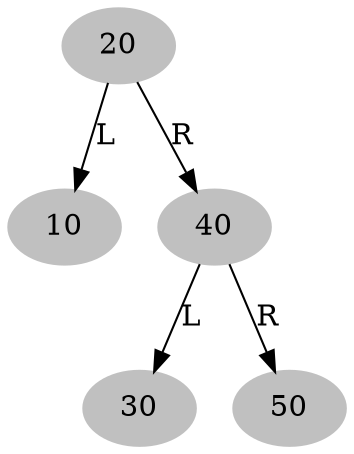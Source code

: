 digraph RBTree {
"20" -> {"10"} [label="L"]
"20" -> {"40"} [label="R"]
"40" -> {"30"} [label="L"]
"40" -> {"50"} [label="R"]
"20" [color=grey] [style=filled] 
"10" [color=grey] [style=filled] 
"40" [color=grey] [style=filled] 
"30" [color=grey] [style=filled] 
"50" [color=grey] [style=filled] 
}
